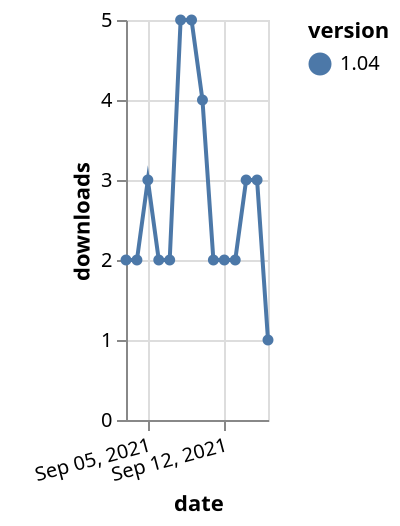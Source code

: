 {"$schema": "https://vega.github.io/schema/vega-lite/v5.json", "description": "A simple bar chart with embedded data.", "data": {"values": [{"date": "2021-09-03", "total": 5570, "delta": 2, "version": "1.04"}, {"date": "2021-09-04", "total": 5572, "delta": 2, "version": "1.04"}, {"date": "2021-09-05", "total": 5575, "delta": 3, "version": "1.04"}, {"date": "2021-09-06", "total": 5577, "delta": 2, "version": "1.04"}, {"date": "2021-09-07", "total": 5579, "delta": 2, "version": "1.04"}, {"date": "2021-09-08", "total": 5584, "delta": 5, "version": "1.04"}, {"date": "2021-09-09", "total": 5589, "delta": 5, "version": "1.04"}, {"date": "2021-09-10", "total": 5593, "delta": 4, "version": "1.04"}, {"date": "2021-09-11", "total": 5595, "delta": 2, "version": "1.04"}, {"date": "2021-09-12", "total": 5597, "delta": 2, "version": "1.04"}, {"date": "2021-09-13", "total": 5599, "delta": 2, "version": "1.04"}, {"date": "2021-09-14", "total": 5602, "delta": 3, "version": "1.04"}, {"date": "2021-09-15", "total": 5605, "delta": 3, "version": "1.04"}, {"date": "2021-09-16", "total": 5606, "delta": 1, "version": "1.04"}]}, "width": "container", "mark": {"type": "line", "point": {"filled": true}}, "encoding": {"x": {"field": "date", "type": "temporal", "timeUnit": "yearmonthdate", "title": "date", "axis": {"labelAngle": -15}}, "y": {"field": "delta", "type": "quantitative", "title": "downloads"}, "color": {"field": "version", "type": "nominal"}, "tooltip": {"field": "delta"}}}